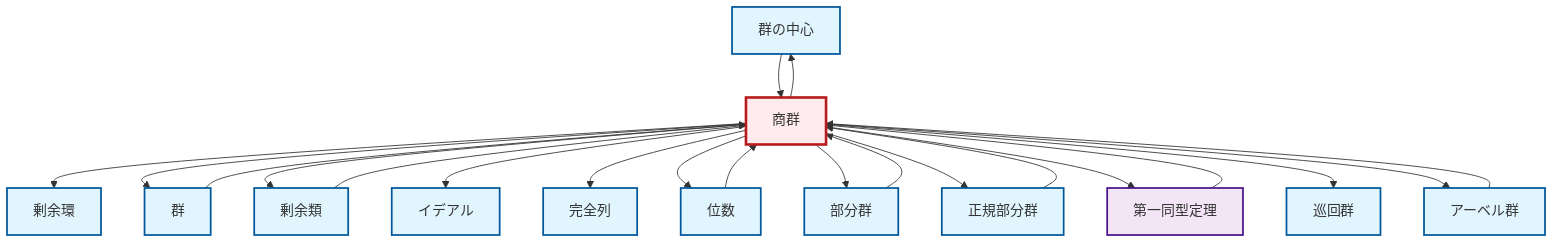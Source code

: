 graph TD
    classDef definition fill:#e1f5fe,stroke:#01579b,stroke-width:2px
    classDef theorem fill:#f3e5f5,stroke:#4a148c,stroke-width:2px
    classDef axiom fill:#fff3e0,stroke:#e65100,stroke-width:2px
    classDef example fill:#e8f5e9,stroke:#1b5e20,stroke-width:2px
    classDef current fill:#ffebee,stroke:#b71c1c,stroke-width:3px
    def-center-of-group["群の中心"]:::definition
    def-quotient-ring["剰余環"]:::definition
    def-coset["剰余類"]:::definition
    def-subgroup["部分群"]:::definition
    thm-first-isomorphism["第一同型定理"]:::theorem
    def-exact-sequence["完全列"]:::definition
    def-group["群"]:::definition
    def-cyclic-group["巡回群"]:::definition
    def-ideal["イデアル"]:::definition
    def-quotient-group["商群"]:::definition
    def-normal-subgroup["正規部分群"]:::definition
    def-order["位数"]:::definition
    def-abelian-group["アーベル群"]:::definition
    def-quotient-group --> def-quotient-ring
    def-center-of-group --> def-quotient-group
    thm-first-isomorphism --> def-quotient-group
    def-quotient-group --> def-group
    def-quotient-group --> def-coset
    def-order --> def-quotient-group
    def-abelian-group --> def-quotient-group
    def-quotient-group --> def-ideal
    def-subgroup --> def-quotient-group
    def-normal-subgroup --> def-quotient-group
    def-quotient-group --> def-exact-sequence
    def-quotient-group --> def-center-of-group
    def-quotient-group --> def-order
    def-coset --> def-quotient-group
    def-quotient-group --> def-subgroup
    def-quotient-group --> def-normal-subgroup
    def-quotient-group --> thm-first-isomorphism
    def-quotient-group --> def-cyclic-group
    def-quotient-group --> def-abelian-group
    def-group --> def-quotient-group
    class def-quotient-group current